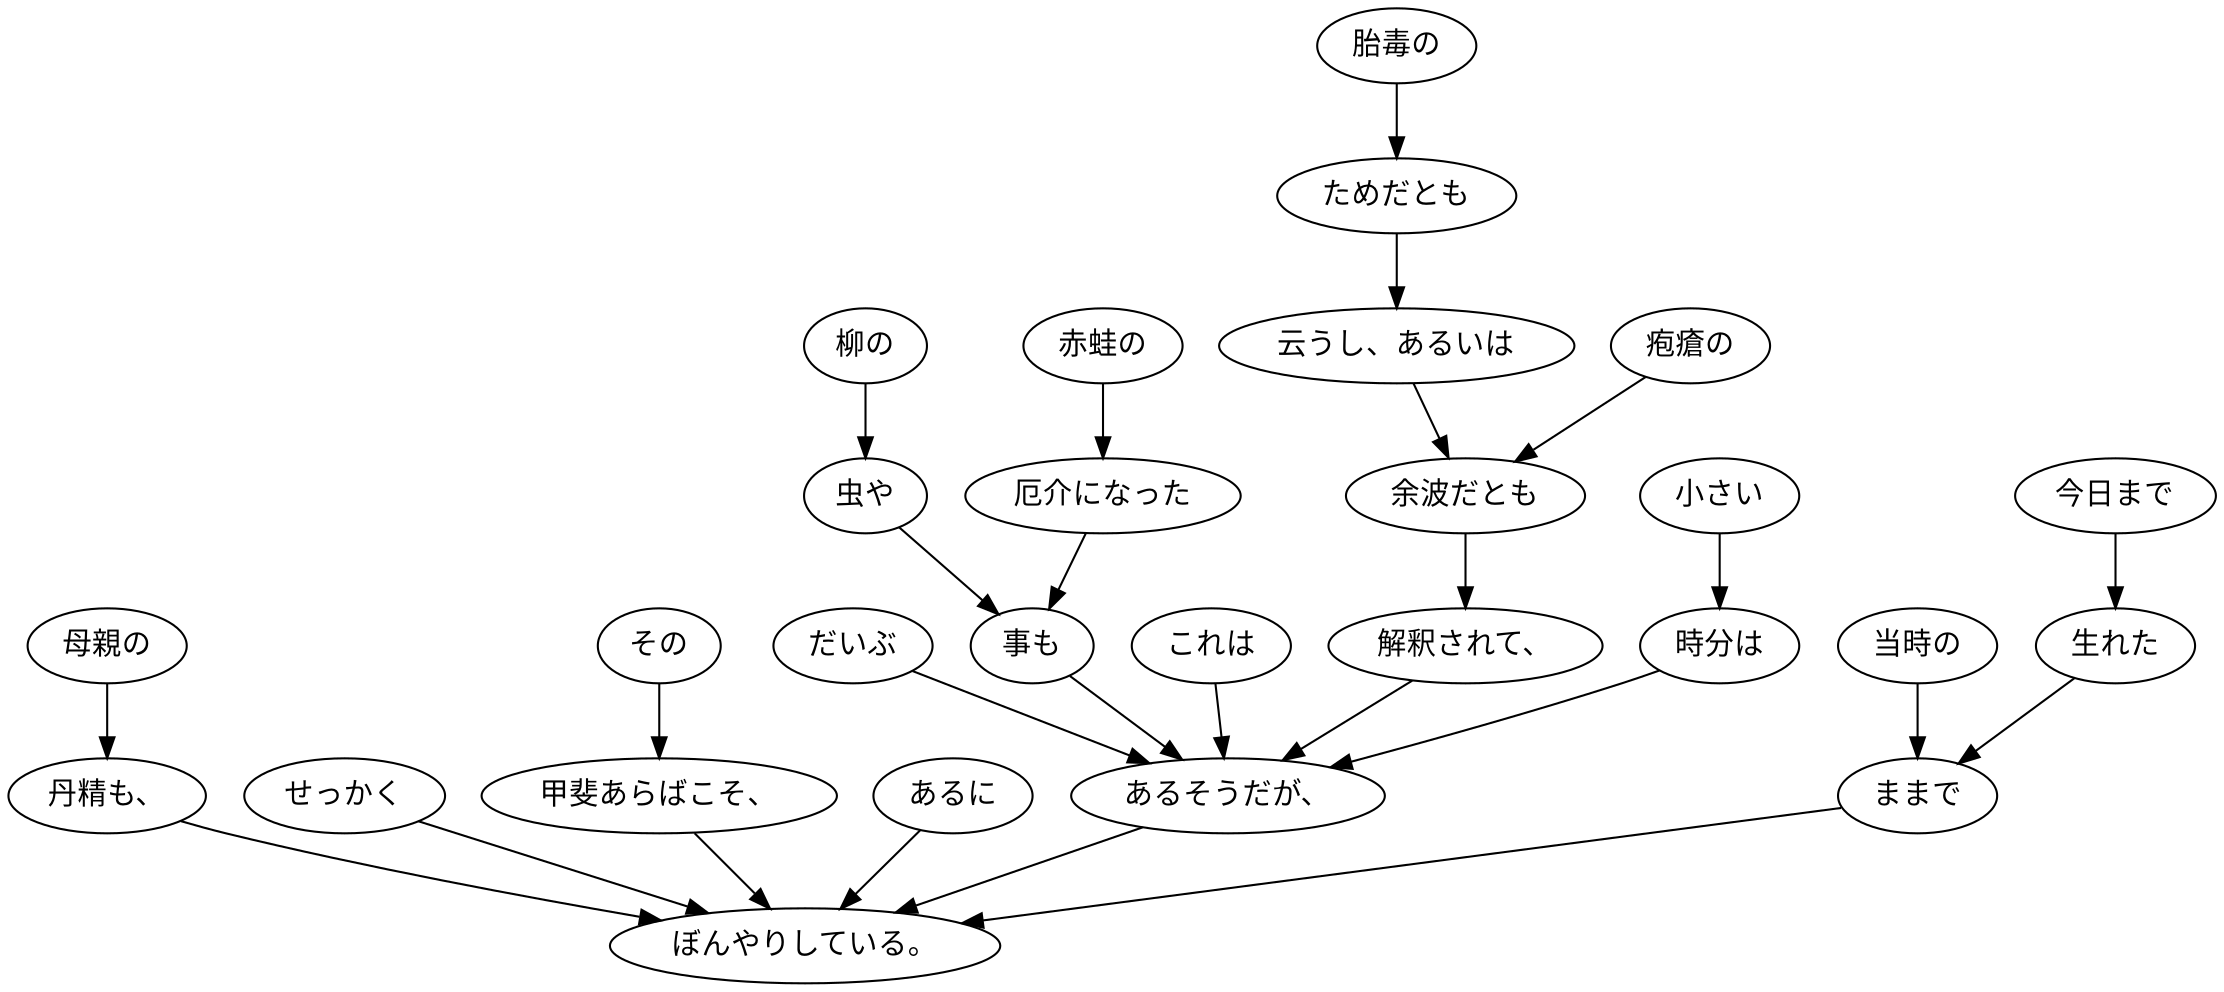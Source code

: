 digraph graph5734 {
	node0 [label="これは"];
	node1 [label="胎毒の"];
	node2 [label="ためだとも"];
	node3 [label="云うし、あるいは"];
	node4 [label="疱瘡の"];
	node5 [label="余波だとも"];
	node6 [label="解釈されて、"];
	node7 [label="小さい"];
	node8 [label="時分は"];
	node9 [label="だいぶ"];
	node10 [label="柳の"];
	node11 [label="虫や"];
	node12 [label="赤蛙の"];
	node13 [label="厄介になった"];
	node14 [label="事も"];
	node15 [label="あるそうだが、"];
	node16 [label="せっかく"];
	node17 [label="母親の"];
	node18 [label="丹精も、"];
	node19 [label="あるに"];
	node20 [label="その"];
	node21 [label="甲斐あらばこそ、"];
	node22 [label="今日まで"];
	node23 [label="生れた"];
	node24 [label="当時の"];
	node25 [label="ままで"];
	node26 [label="ぼんやりしている。"];
	node0 -> node15;
	node1 -> node2;
	node2 -> node3;
	node3 -> node5;
	node4 -> node5;
	node5 -> node6;
	node6 -> node15;
	node7 -> node8;
	node8 -> node15;
	node9 -> node15;
	node10 -> node11;
	node11 -> node14;
	node12 -> node13;
	node13 -> node14;
	node14 -> node15;
	node15 -> node26;
	node16 -> node26;
	node17 -> node18;
	node18 -> node26;
	node19 -> node26;
	node20 -> node21;
	node21 -> node26;
	node22 -> node23;
	node23 -> node25;
	node24 -> node25;
	node25 -> node26;
}
